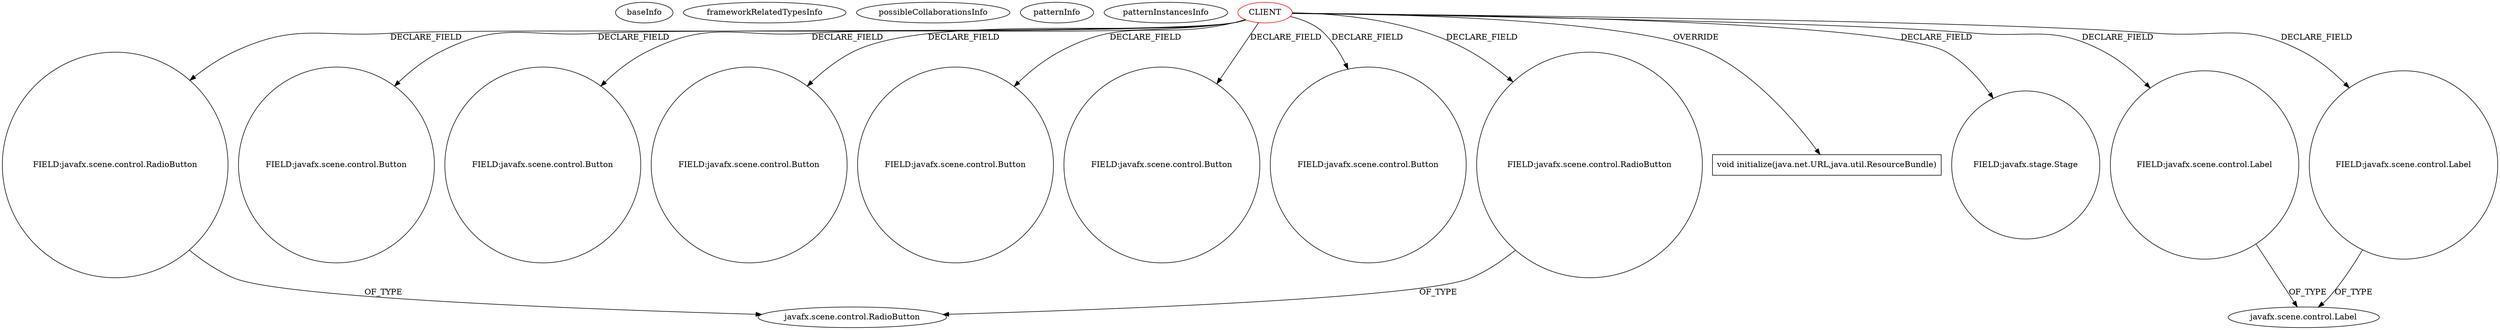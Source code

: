 digraph {
baseInfo[graphId=1357,category="pattern",isAnonymous=false,possibleRelation=false]
frameworkRelatedTypesInfo[]
possibleCollaborationsInfo[]
patternInfo[frequency=2.0,patternRootClient=0]
patternInstancesInfo[0="bianconejo-CEFX~/bianconejo-CEFX/CEFX-master/src/cefx/CECommandeController.java~CECommandeController~2084",1="RomeoGolf-BC~/RomeoGolf-BC/BC-master/src/romeogolf/bc/MainController.java~MainController~1142"]
68[label="FIELD:javafx.scene.control.RadioButton",vertexType="FIELD_DECLARATION",isFrameworkType=false,shape=circle]
0[label="CLIENT",vertexType="ROOT_CLIENT_CLASS_DECLARATION",isFrameworkType=false,color=red]
18[label="FIELD:javafx.scene.control.Button",vertexType="FIELD_DECLARATION",isFrameworkType=false,shape=circle]
12[label="FIELD:javafx.scene.control.Button",vertexType="FIELD_DECLARATION",isFrameworkType=false,shape=circle]
10[label="FIELD:javafx.scene.control.Button",vertexType="FIELD_DECLARATION",isFrameworkType=false,shape=circle]
8[label="FIELD:javafx.scene.control.Button",vertexType="FIELD_DECLARATION",isFrameworkType=false,shape=circle]
14[label="FIELD:javafx.scene.control.Button",vertexType="FIELD_DECLARATION",isFrameworkType=false,shape=circle]
6[label="FIELD:javafx.scene.control.Button",vertexType="FIELD_DECLARATION",isFrameworkType=false,shape=circle]
69[label="javafx.scene.control.RadioButton",vertexType="FRAMEWORK_CLASS_TYPE",isFrameworkType=false]
70[label="FIELD:javafx.scene.control.RadioButton",vertexType="FIELD_DECLARATION",isFrameworkType=false,shape=circle]
104[label="void initialize(java.net.URL,java.util.ResourceBundle)",vertexType="OVERRIDING_METHOD_DECLARATION",isFrameworkType=false,shape=box]
48[label="FIELD:javafx.stage.Stage",vertexType="FIELD_DECLARATION",isFrameworkType=false,shape=circle]
56[label="FIELD:javafx.scene.control.Label",vertexType="FIELD_DECLARATION",isFrameworkType=false,shape=circle]
55[label="javafx.scene.control.Label",vertexType="FRAMEWORK_CLASS_TYPE",isFrameworkType=false]
58[label="FIELD:javafx.scene.control.Label",vertexType="FIELD_DECLARATION",isFrameworkType=false,shape=circle]
0->104[label="OVERRIDE"]
0->70[label="DECLARE_FIELD"]
0->48[label="DECLARE_FIELD"]
0->8[label="DECLARE_FIELD"]
56->55[label="OF_TYPE"]
0->58[label="DECLARE_FIELD"]
58->55[label="OF_TYPE"]
0->14[label="DECLARE_FIELD"]
0->56[label="DECLARE_FIELD"]
0->12[label="DECLARE_FIELD"]
0->68[label="DECLARE_FIELD"]
0->18[label="DECLARE_FIELD"]
0->10[label="DECLARE_FIELD"]
68->69[label="OF_TYPE"]
70->69[label="OF_TYPE"]
0->6[label="DECLARE_FIELD"]
}
